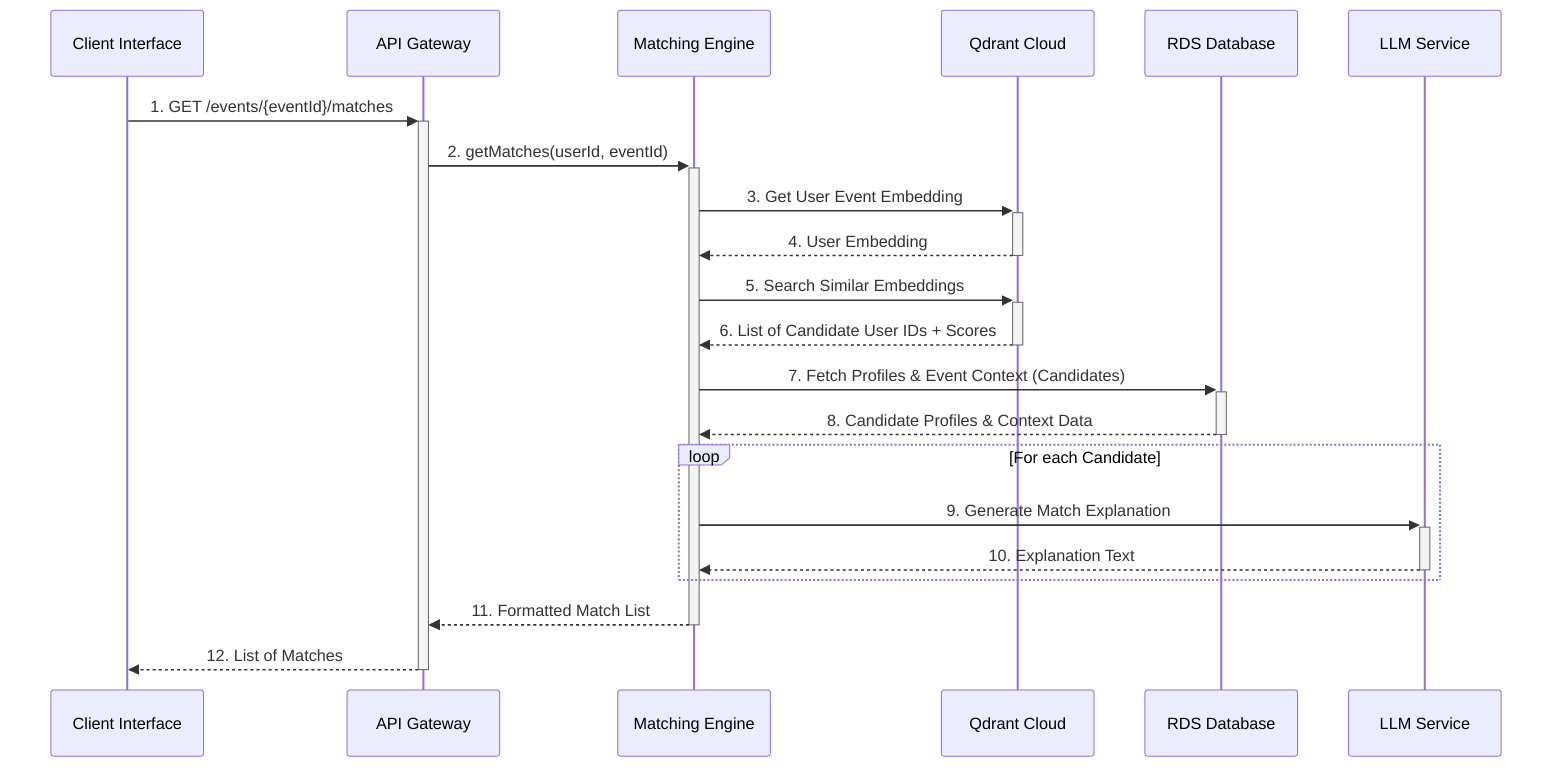 sequenceDiagram
    participant Client as Client Interface
    participant API as API Gateway
    participant Matcher as Matching Engine
    participant Qdrant as Qdrant Cloud
    participant RDS as RDS Database
    participant LLM as LLM Service

    Client->>+API: 1. GET /events/{eventId}/matches
    API->>+Matcher: 2. getMatches(userId, eventId)
    Matcher->>+Qdrant: 3. Get User Event Embedding
    Qdrant-->>-Matcher: 4. User Embedding
    Matcher->>+Qdrant: 5. Search Similar Embeddings
    Qdrant-->>-Matcher: 6. List of Candidate User IDs + Scores
    Matcher->>+RDS: 7. Fetch Profiles & Event Context (Candidates)
    RDS-->>-Matcher: 8. Candidate Profiles & Context Data

    loop For each Candidate
        Matcher->>+LLM: 9. Generate Match Explanation
        LLM-->>-Matcher: 10. Explanation Text
    end

    Matcher-->>-API: 11. Formatted Match List
    API-->>-Client: 12. List of Matches